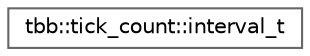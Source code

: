 digraph "类继承关系图"
{
 // LATEX_PDF_SIZE
  bgcolor="transparent";
  edge [fontname=Helvetica,fontsize=10,labelfontname=Helvetica,labelfontsize=10];
  node [fontname=Helvetica,fontsize=10,shape=box,height=0.2,width=0.4];
  rankdir="LR";
  Node0 [id="Node000000",label="tbb::tick_count::interval_t",height=0.2,width=0.4,color="grey40", fillcolor="white", style="filled",URL="$classtbb_1_1tick__count_1_1interval__t.html",tooltip="Relative time interval."];
}
